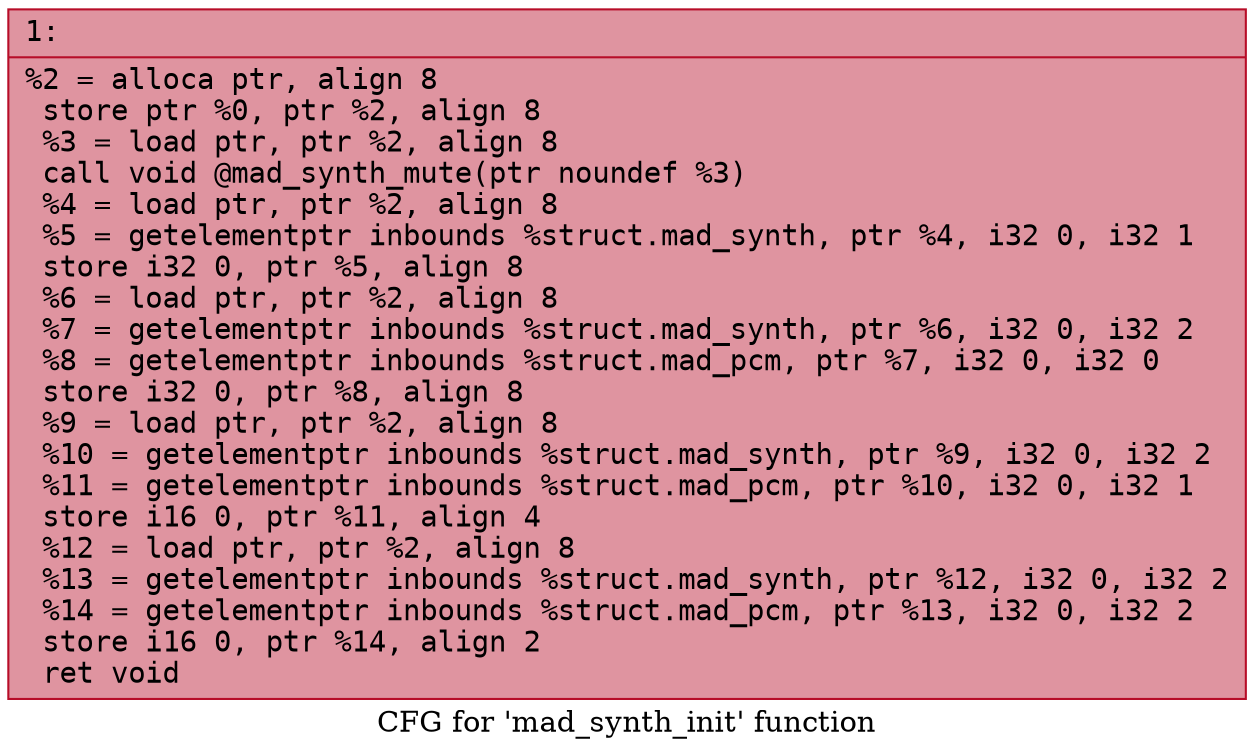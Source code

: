 digraph "CFG for 'mad_synth_init' function" {
	label="CFG for 'mad_synth_init' function";

	Node0x6000013a5ef0 [shape=record,color="#b70d28ff", style=filled, fillcolor="#b70d2870" fontname="Courier",label="{1:\l|  %2 = alloca ptr, align 8\l  store ptr %0, ptr %2, align 8\l  %3 = load ptr, ptr %2, align 8\l  call void @mad_synth_mute(ptr noundef %3)\l  %4 = load ptr, ptr %2, align 8\l  %5 = getelementptr inbounds %struct.mad_synth, ptr %4, i32 0, i32 1\l  store i32 0, ptr %5, align 8\l  %6 = load ptr, ptr %2, align 8\l  %7 = getelementptr inbounds %struct.mad_synth, ptr %6, i32 0, i32 2\l  %8 = getelementptr inbounds %struct.mad_pcm, ptr %7, i32 0, i32 0\l  store i32 0, ptr %8, align 8\l  %9 = load ptr, ptr %2, align 8\l  %10 = getelementptr inbounds %struct.mad_synth, ptr %9, i32 0, i32 2\l  %11 = getelementptr inbounds %struct.mad_pcm, ptr %10, i32 0, i32 1\l  store i16 0, ptr %11, align 4\l  %12 = load ptr, ptr %2, align 8\l  %13 = getelementptr inbounds %struct.mad_synth, ptr %12, i32 0, i32 2\l  %14 = getelementptr inbounds %struct.mad_pcm, ptr %13, i32 0, i32 2\l  store i16 0, ptr %14, align 2\l  ret void\l}"];
}
